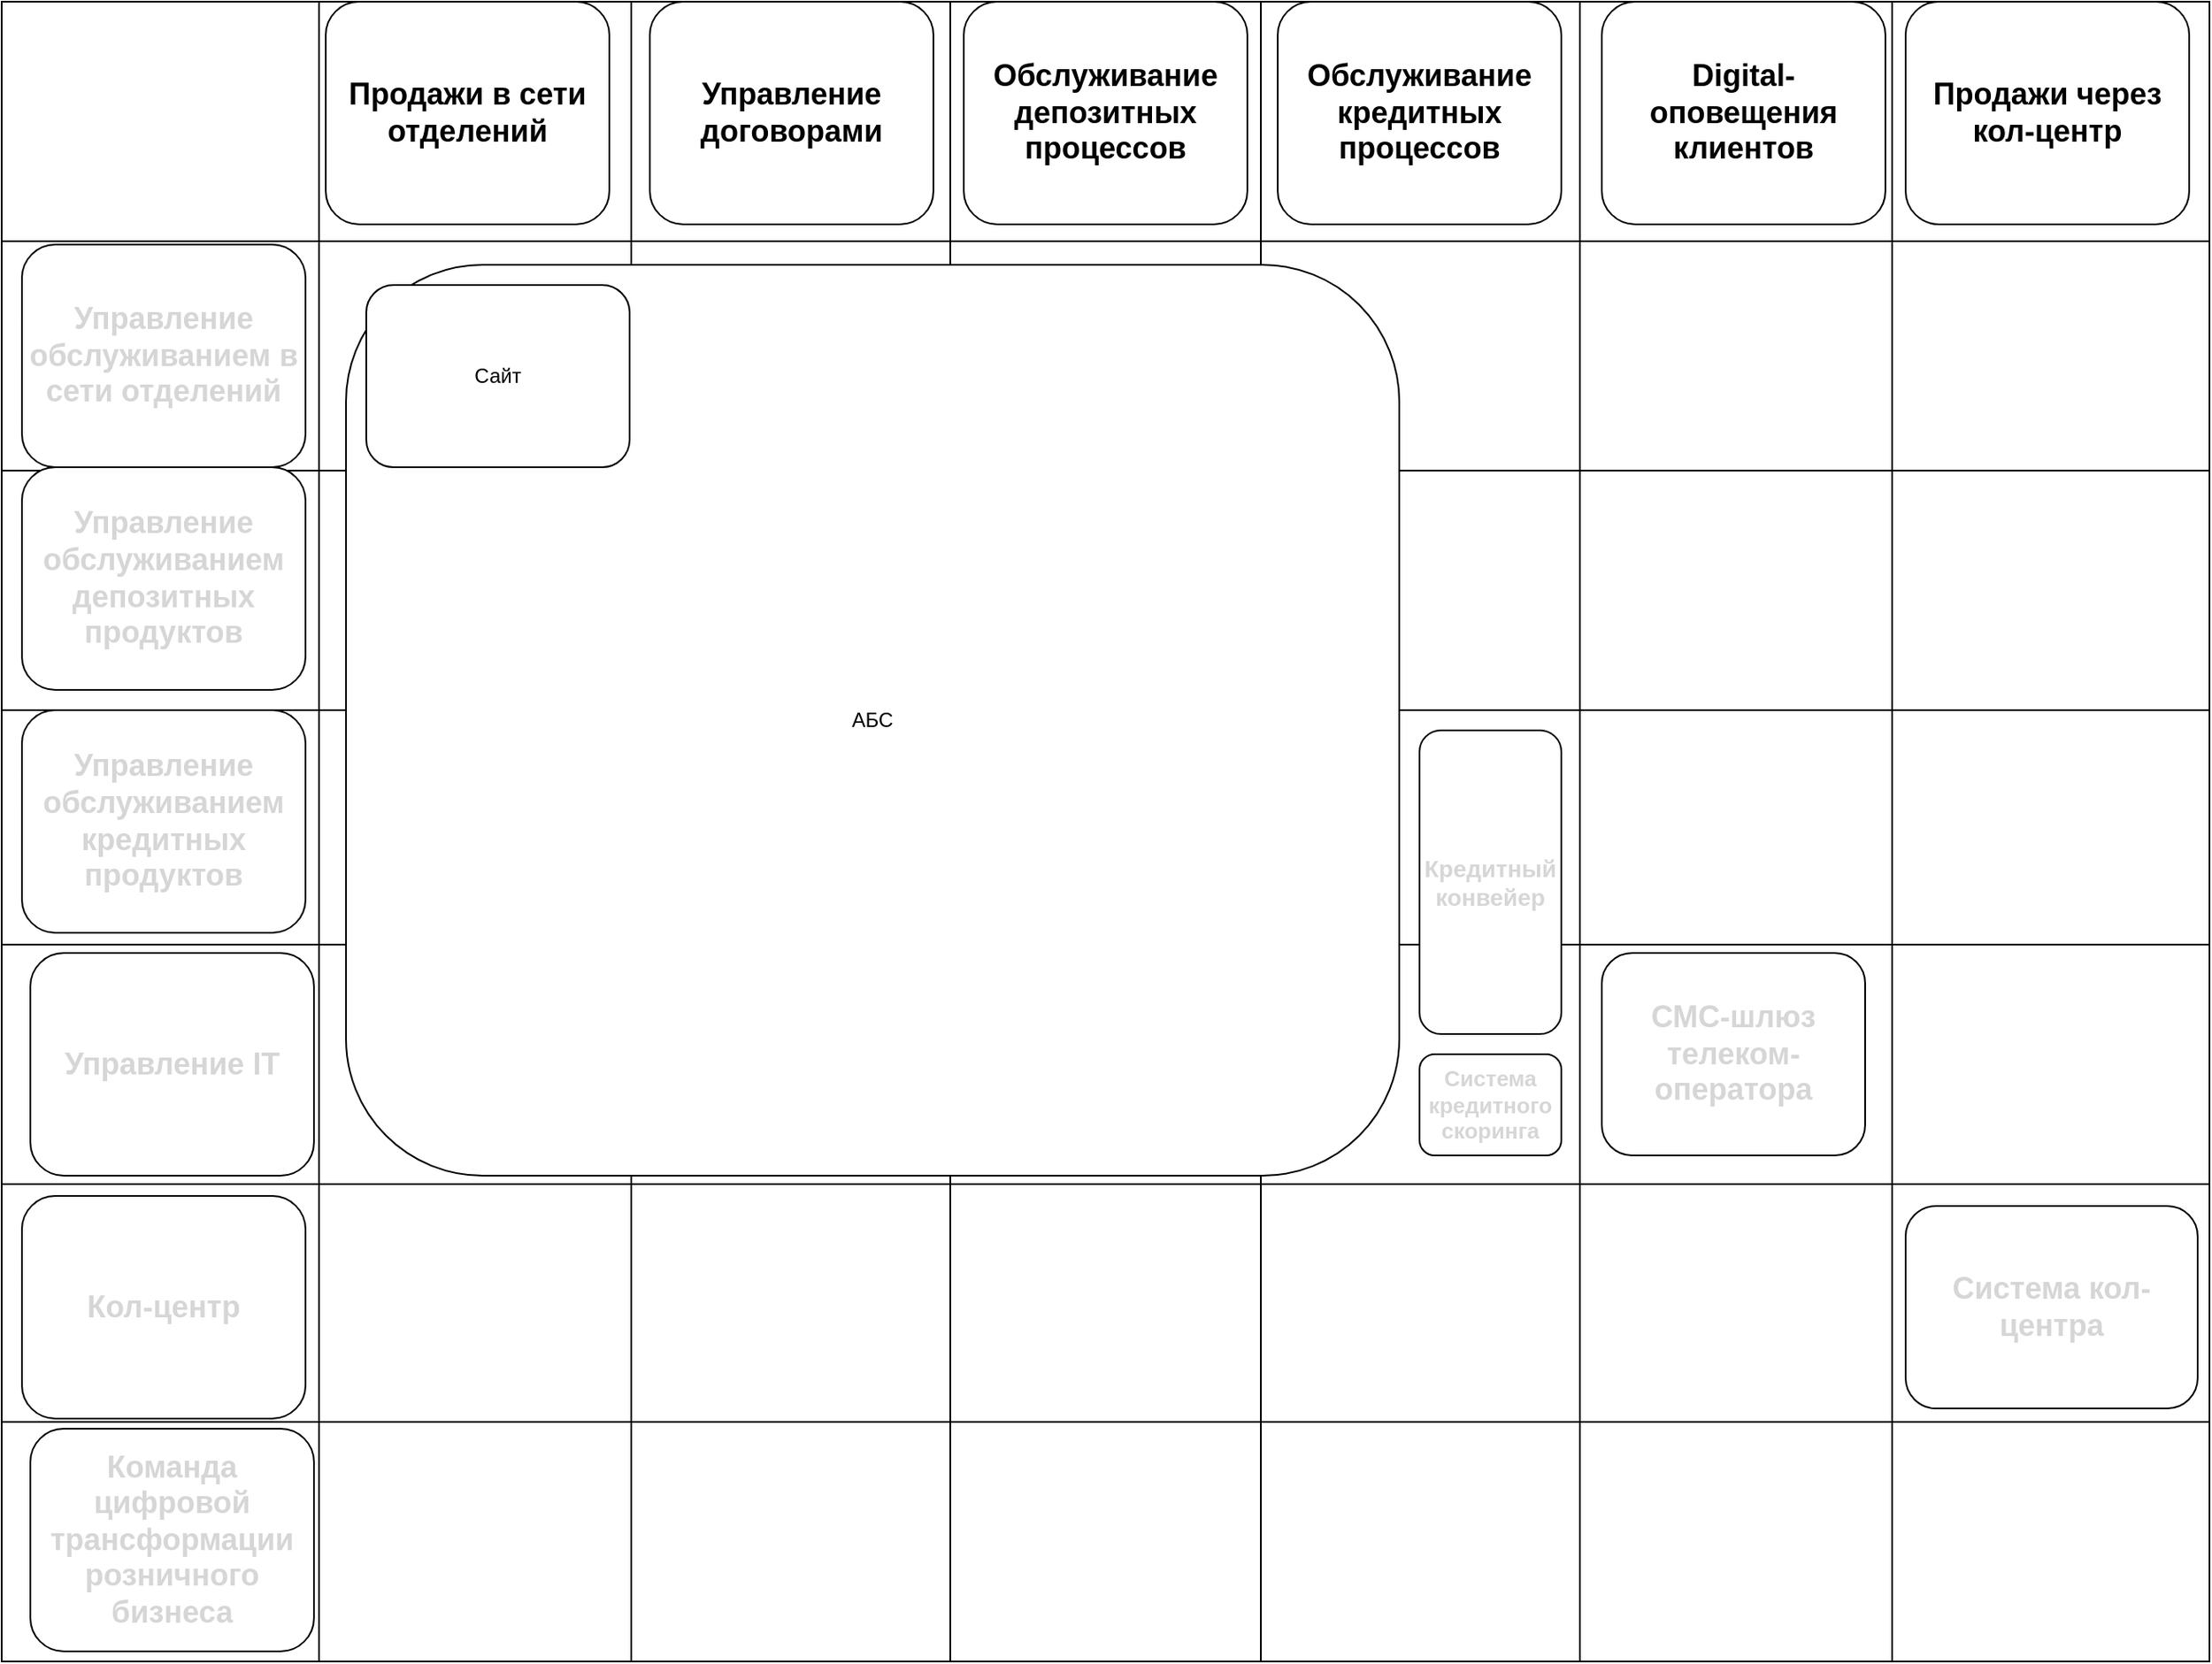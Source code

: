 <mxfile version="27.0.9">
  <diagram name="Страница — 1" id="B2MKDO9CUnCB326qu17s">
    <mxGraphModel dx="1454" dy="1110" grid="1" gridSize="12" guides="1" tooltips="1" connect="1" arrows="1" fold="1" page="1" pageScale="1" pageWidth="827" pageHeight="1169" math="0" shadow="0">
      <root>
        <mxCell id="0" />
        <mxCell id="1" parent="0" />
        <mxCell id="9mhnp1AhuLls0O__1OlM-44" value="" style="shape=table;startSize=0;container=1;collapsible=0;childLayout=tableLayout;fontSize=18;" vertex="1" parent="1">
          <mxGeometry x="60" y="84" width="1308" height="984" as="geometry" />
        </mxCell>
        <mxCell id="9mhnp1AhuLls0O__1OlM-45" value="" style="shape=tableRow;horizontal=0;startSize=0;swimlaneHead=0;swimlaneBody=0;strokeColor=inherit;top=0;left=0;bottom=0;right=0;collapsible=0;dropTarget=0;fillColor=none;points=[[0,0.5],[1,0.5]];portConstraint=eastwest;fontSize=15;" vertex="1" parent="9mhnp1AhuLls0O__1OlM-44">
          <mxGeometry width="1308" height="142" as="geometry" />
        </mxCell>
        <mxCell id="9mhnp1AhuLls0O__1OlM-46" value="" style="shape=partialRectangle;html=1;whiteSpace=wrap;connectable=0;strokeColor=inherit;overflow=hidden;fillColor=none;top=0;left=0;bottom=0;right=0;pointerEvents=1;" vertex="1" parent="9mhnp1AhuLls0O__1OlM-45">
          <mxGeometry width="188" height="142" as="geometry">
            <mxRectangle width="188" height="142" as="alternateBounds" />
          </mxGeometry>
        </mxCell>
        <mxCell id="9mhnp1AhuLls0O__1OlM-47" value="" style="shape=partialRectangle;html=1;whiteSpace=wrap;connectable=0;strokeColor=inherit;overflow=hidden;fillColor=none;top=0;left=0;bottom=0;right=0;pointerEvents=1;fontSize=18;fontStyle=1" vertex="1" parent="9mhnp1AhuLls0O__1OlM-45">
          <mxGeometry x="188" width="185" height="142" as="geometry">
            <mxRectangle width="185" height="142" as="alternateBounds" />
          </mxGeometry>
        </mxCell>
        <mxCell id="9mhnp1AhuLls0O__1OlM-48" value="" style="shape=partialRectangle;html=1;whiteSpace=wrap;connectable=0;strokeColor=inherit;overflow=hidden;fillColor=none;top=0;left=0;bottom=0;right=0;pointerEvents=1;fontSize=18;fontStyle=1" vertex="1" parent="9mhnp1AhuLls0O__1OlM-45">
          <mxGeometry x="373" width="189" height="142" as="geometry">
            <mxRectangle width="189" height="142" as="alternateBounds" />
          </mxGeometry>
        </mxCell>
        <mxCell id="9mhnp1AhuLls0O__1OlM-49" value="" style="shape=partialRectangle;html=1;whiteSpace=wrap;connectable=0;strokeColor=inherit;overflow=hidden;fillColor=none;top=0;left=0;bottom=0;right=0;pointerEvents=1;fontSize=18;fontStyle=1" vertex="1" parent="9mhnp1AhuLls0O__1OlM-45">
          <mxGeometry x="562" width="184" height="142" as="geometry">
            <mxRectangle width="184" height="142" as="alternateBounds" />
          </mxGeometry>
        </mxCell>
        <mxCell id="9mhnp1AhuLls0O__1OlM-50" value="" style="shape=partialRectangle;html=1;whiteSpace=wrap;connectable=0;strokeColor=inherit;overflow=hidden;fillColor=none;top=0;left=0;bottom=0;right=0;pointerEvents=1;fontSize=18;fontStyle=1" vertex="1" parent="9mhnp1AhuLls0O__1OlM-45">
          <mxGeometry x="746" width="189" height="142" as="geometry">
            <mxRectangle width="189" height="142" as="alternateBounds" />
          </mxGeometry>
        </mxCell>
        <mxCell id="9mhnp1AhuLls0O__1OlM-51" value="" style="shape=partialRectangle;html=1;whiteSpace=wrap;connectable=0;strokeColor=inherit;overflow=hidden;fillColor=none;top=0;left=0;bottom=0;right=0;pointerEvents=1;fontSize=18;fontStyle=1" vertex="1" parent="9mhnp1AhuLls0O__1OlM-45">
          <mxGeometry x="935" width="185" height="142" as="geometry">
            <mxRectangle width="185" height="142" as="alternateBounds" />
          </mxGeometry>
        </mxCell>
        <mxCell id="9mhnp1AhuLls0O__1OlM-52" value="" style="shape=partialRectangle;html=1;whiteSpace=wrap;connectable=0;strokeColor=inherit;overflow=hidden;fillColor=none;top=0;left=0;bottom=0;right=0;pointerEvents=1;fontSize=18;fontStyle=1" vertex="1" parent="9mhnp1AhuLls0O__1OlM-45">
          <mxGeometry x="1120" width="188" height="142" as="geometry">
            <mxRectangle width="188" height="142" as="alternateBounds" />
          </mxGeometry>
        </mxCell>
        <mxCell id="9mhnp1AhuLls0O__1OlM-53" value="" style="shape=tableRow;horizontal=0;startSize=0;swimlaneHead=0;swimlaneBody=0;strokeColor=inherit;top=0;left=0;bottom=0;right=0;collapsible=0;dropTarget=0;fillColor=none;points=[[0,0.5],[1,0.5]];portConstraint=eastwest;" vertex="1" parent="9mhnp1AhuLls0O__1OlM-44">
          <mxGeometry y="142" width="1308" height="136" as="geometry" />
        </mxCell>
        <mxCell id="9mhnp1AhuLls0O__1OlM-54" value="" style="shape=partialRectangle;html=1;whiteSpace=wrap;connectable=0;strokeColor=inherit;overflow=hidden;fillColor=none;top=0;left=0;bottom=0;right=0;pointerEvents=1;" vertex="1" parent="9mhnp1AhuLls0O__1OlM-53">
          <mxGeometry width="188" height="136" as="geometry">
            <mxRectangle width="188" height="136" as="alternateBounds" />
          </mxGeometry>
        </mxCell>
        <mxCell id="9mhnp1AhuLls0O__1OlM-55" value="" style="shape=partialRectangle;html=1;whiteSpace=wrap;connectable=0;strokeColor=inherit;overflow=hidden;fillColor=none;top=0;left=0;bottom=0;right=0;pointerEvents=1;" vertex="1" parent="9mhnp1AhuLls0O__1OlM-53">
          <mxGeometry x="188" width="185" height="136" as="geometry">
            <mxRectangle width="185" height="136" as="alternateBounds" />
          </mxGeometry>
        </mxCell>
        <mxCell id="9mhnp1AhuLls0O__1OlM-56" value="" style="shape=partialRectangle;html=1;whiteSpace=wrap;connectable=0;strokeColor=inherit;overflow=hidden;fillColor=none;top=0;left=0;bottom=0;right=0;pointerEvents=1;" vertex="1" parent="9mhnp1AhuLls0O__1OlM-53">
          <mxGeometry x="373" width="189" height="136" as="geometry">
            <mxRectangle width="189" height="136" as="alternateBounds" />
          </mxGeometry>
        </mxCell>
        <mxCell id="9mhnp1AhuLls0O__1OlM-57" value="" style="shape=partialRectangle;html=1;whiteSpace=wrap;connectable=0;strokeColor=inherit;overflow=hidden;fillColor=none;top=0;left=0;bottom=0;right=0;pointerEvents=1;" vertex="1" parent="9mhnp1AhuLls0O__1OlM-53">
          <mxGeometry x="562" width="184" height="136" as="geometry">
            <mxRectangle width="184" height="136" as="alternateBounds" />
          </mxGeometry>
        </mxCell>
        <mxCell id="9mhnp1AhuLls0O__1OlM-58" value="" style="shape=partialRectangle;html=1;whiteSpace=wrap;connectable=0;strokeColor=inherit;overflow=hidden;fillColor=none;top=0;left=0;bottom=0;right=0;pointerEvents=1;" vertex="1" parent="9mhnp1AhuLls0O__1OlM-53">
          <mxGeometry x="746" width="189" height="136" as="geometry">
            <mxRectangle width="189" height="136" as="alternateBounds" />
          </mxGeometry>
        </mxCell>
        <mxCell id="9mhnp1AhuLls0O__1OlM-59" value="" style="shape=partialRectangle;html=1;whiteSpace=wrap;connectable=0;strokeColor=inherit;overflow=hidden;fillColor=none;top=0;left=0;bottom=0;right=0;pointerEvents=1;" vertex="1" parent="9mhnp1AhuLls0O__1OlM-53">
          <mxGeometry x="935" width="185" height="136" as="geometry">
            <mxRectangle width="185" height="136" as="alternateBounds" />
          </mxGeometry>
        </mxCell>
        <mxCell id="9mhnp1AhuLls0O__1OlM-60" value="" style="shape=partialRectangle;html=1;whiteSpace=wrap;connectable=0;strokeColor=inherit;overflow=hidden;fillColor=none;top=0;left=0;bottom=0;right=0;pointerEvents=1;" vertex="1" parent="9mhnp1AhuLls0O__1OlM-53">
          <mxGeometry x="1120" width="188" height="136" as="geometry">
            <mxRectangle width="188" height="136" as="alternateBounds" />
          </mxGeometry>
        </mxCell>
        <mxCell id="9mhnp1AhuLls0O__1OlM-61" value="" style="shape=tableRow;horizontal=0;startSize=0;swimlaneHead=0;swimlaneBody=0;strokeColor=inherit;top=0;left=0;bottom=0;right=0;collapsible=0;dropTarget=0;fillColor=none;points=[[0,0.5],[1,0.5]];portConstraint=eastwest;" vertex="1" parent="9mhnp1AhuLls0O__1OlM-44">
          <mxGeometry y="278" width="1308" height="142" as="geometry" />
        </mxCell>
        <mxCell id="9mhnp1AhuLls0O__1OlM-62" value="" style="shape=partialRectangle;html=1;whiteSpace=wrap;connectable=0;strokeColor=inherit;overflow=hidden;fillColor=none;top=0;left=0;bottom=0;right=0;pointerEvents=1;" vertex="1" parent="9mhnp1AhuLls0O__1OlM-61">
          <mxGeometry width="188" height="142" as="geometry">
            <mxRectangle width="188" height="142" as="alternateBounds" />
          </mxGeometry>
        </mxCell>
        <mxCell id="9mhnp1AhuLls0O__1OlM-63" value="" style="shape=partialRectangle;html=1;whiteSpace=wrap;connectable=0;strokeColor=inherit;overflow=hidden;fillColor=none;top=0;left=0;bottom=0;right=0;pointerEvents=1;" vertex="1" parent="9mhnp1AhuLls0O__1OlM-61">
          <mxGeometry x="188" width="185" height="142" as="geometry">
            <mxRectangle width="185" height="142" as="alternateBounds" />
          </mxGeometry>
        </mxCell>
        <mxCell id="9mhnp1AhuLls0O__1OlM-64" value="" style="shape=partialRectangle;html=1;whiteSpace=wrap;connectable=0;strokeColor=inherit;overflow=hidden;fillColor=none;top=0;left=0;bottom=0;right=0;pointerEvents=1;" vertex="1" parent="9mhnp1AhuLls0O__1OlM-61">
          <mxGeometry x="373" width="189" height="142" as="geometry">
            <mxRectangle width="189" height="142" as="alternateBounds" />
          </mxGeometry>
        </mxCell>
        <mxCell id="9mhnp1AhuLls0O__1OlM-65" value="" style="shape=partialRectangle;html=1;whiteSpace=wrap;connectable=0;strokeColor=inherit;overflow=hidden;fillColor=none;top=0;left=0;bottom=0;right=0;pointerEvents=1;" vertex="1" parent="9mhnp1AhuLls0O__1OlM-61">
          <mxGeometry x="562" width="184" height="142" as="geometry">
            <mxRectangle width="184" height="142" as="alternateBounds" />
          </mxGeometry>
        </mxCell>
        <mxCell id="9mhnp1AhuLls0O__1OlM-66" value="" style="shape=partialRectangle;html=1;whiteSpace=wrap;connectable=0;strokeColor=inherit;overflow=hidden;fillColor=none;top=0;left=0;bottom=0;right=0;pointerEvents=1;" vertex="1" parent="9mhnp1AhuLls0O__1OlM-61">
          <mxGeometry x="746" width="189" height="142" as="geometry">
            <mxRectangle width="189" height="142" as="alternateBounds" />
          </mxGeometry>
        </mxCell>
        <mxCell id="9mhnp1AhuLls0O__1OlM-67" value="" style="shape=partialRectangle;html=1;whiteSpace=wrap;connectable=0;strokeColor=inherit;overflow=hidden;fillColor=none;top=0;left=0;bottom=0;right=0;pointerEvents=1;" vertex="1" parent="9mhnp1AhuLls0O__1OlM-61">
          <mxGeometry x="935" width="185" height="142" as="geometry">
            <mxRectangle width="185" height="142" as="alternateBounds" />
          </mxGeometry>
        </mxCell>
        <mxCell id="9mhnp1AhuLls0O__1OlM-68" value="" style="shape=partialRectangle;html=1;whiteSpace=wrap;connectable=0;strokeColor=inherit;overflow=hidden;fillColor=none;top=0;left=0;bottom=0;right=0;pointerEvents=1;" vertex="1" parent="9mhnp1AhuLls0O__1OlM-61">
          <mxGeometry x="1120" width="188" height="142" as="geometry">
            <mxRectangle width="188" height="142" as="alternateBounds" />
          </mxGeometry>
        </mxCell>
        <mxCell id="9mhnp1AhuLls0O__1OlM-69" value="" style="shape=tableRow;horizontal=0;startSize=0;swimlaneHead=0;swimlaneBody=0;strokeColor=inherit;top=0;left=0;bottom=0;right=0;collapsible=0;dropTarget=0;fillColor=none;points=[[0,0.5],[1,0.5]];portConstraint=eastwest;" vertex="1" parent="9mhnp1AhuLls0O__1OlM-44">
          <mxGeometry y="420" width="1308" height="139" as="geometry" />
        </mxCell>
        <mxCell id="9mhnp1AhuLls0O__1OlM-70" value="" style="shape=partialRectangle;html=1;whiteSpace=wrap;connectable=0;strokeColor=inherit;overflow=hidden;fillColor=none;top=0;left=0;bottom=0;right=0;pointerEvents=1;" vertex="1" parent="9mhnp1AhuLls0O__1OlM-69">
          <mxGeometry width="188" height="139" as="geometry">
            <mxRectangle width="188" height="139" as="alternateBounds" />
          </mxGeometry>
        </mxCell>
        <mxCell id="9mhnp1AhuLls0O__1OlM-71" value="" style="shape=partialRectangle;html=1;whiteSpace=wrap;connectable=0;strokeColor=inherit;overflow=hidden;fillColor=none;top=0;left=0;bottom=0;right=0;pointerEvents=1;" vertex="1" parent="9mhnp1AhuLls0O__1OlM-69">
          <mxGeometry x="188" width="185" height="139" as="geometry">
            <mxRectangle width="185" height="139" as="alternateBounds" />
          </mxGeometry>
        </mxCell>
        <mxCell id="9mhnp1AhuLls0O__1OlM-72" value="" style="shape=partialRectangle;html=1;whiteSpace=wrap;connectable=0;strokeColor=inherit;overflow=hidden;fillColor=none;top=0;left=0;bottom=0;right=0;pointerEvents=1;" vertex="1" parent="9mhnp1AhuLls0O__1OlM-69">
          <mxGeometry x="373" width="189" height="139" as="geometry">
            <mxRectangle width="189" height="139" as="alternateBounds" />
          </mxGeometry>
        </mxCell>
        <mxCell id="9mhnp1AhuLls0O__1OlM-73" value="" style="shape=partialRectangle;html=1;whiteSpace=wrap;connectable=0;strokeColor=inherit;overflow=hidden;fillColor=none;top=0;left=0;bottom=0;right=0;pointerEvents=1;" vertex="1" parent="9mhnp1AhuLls0O__1OlM-69">
          <mxGeometry x="562" width="184" height="139" as="geometry">
            <mxRectangle width="184" height="139" as="alternateBounds" />
          </mxGeometry>
        </mxCell>
        <mxCell id="9mhnp1AhuLls0O__1OlM-74" value="" style="shape=partialRectangle;html=1;whiteSpace=wrap;connectable=0;strokeColor=inherit;overflow=hidden;fillColor=none;top=0;left=0;bottom=0;right=0;pointerEvents=1;" vertex="1" parent="9mhnp1AhuLls0O__1OlM-69">
          <mxGeometry x="746" width="189" height="139" as="geometry">
            <mxRectangle width="189" height="139" as="alternateBounds" />
          </mxGeometry>
        </mxCell>
        <mxCell id="9mhnp1AhuLls0O__1OlM-75" value="" style="shape=partialRectangle;html=1;whiteSpace=wrap;connectable=0;strokeColor=inherit;overflow=hidden;fillColor=none;top=0;left=0;bottom=0;right=0;pointerEvents=1;" vertex="1" parent="9mhnp1AhuLls0O__1OlM-69">
          <mxGeometry x="935" width="185" height="139" as="geometry">
            <mxRectangle width="185" height="139" as="alternateBounds" />
          </mxGeometry>
        </mxCell>
        <mxCell id="9mhnp1AhuLls0O__1OlM-76" value="" style="shape=partialRectangle;html=1;whiteSpace=wrap;connectable=0;strokeColor=inherit;overflow=hidden;fillColor=none;top=0;left=0;bottom=0;right=0;pointerEvents=1;" vertex="1" parent="9mhnp1AhuLls0O__1OlM-69">
          <mxGeometry x="1120" width="188" height="139" as="geometry">
            <mxRectangle width="188" height="139" as="alternateBounds" />
          </mxGeometry>
        </mxCell>
        <mxCell id="9mhnp1AhuLls0O__1OlM-77" value="" style="shape=tableRow;horizontal=0;startSize=0;swimlaneHead=0;swimlaneBody=0;strokeColor=inherit;top=0;left=0;bottom=0;right=0;collapsible=0;dropTarget=0;fillColor=none;points=[[0,0.5],[1,0.5]];portConstraint=eastwest;" vertex="1" parent="9mhnp1AhuLls0O__1OlM-44">
          <mxGeometry y="559" width="1308" height="142" as="geometry" />
        </mxCell>
        <mxCell id="9mhnp1AhuLls0O__1OlM-78" value="" style="shape=partialRectangle;html=1;whiteSpace=wrap;connectable=0;strokeColor=inherit;overflow=hidden;fillColor=none;top=0;left=0;bottom=0;right=0;pointerEvents=1;" vertex="1" parent="9mhnp1AhuLls0O__1OlM-77">
          <mxGeometry width="188" height="142" as="geometry">
            <mxRectangle width="188" height="142" as="alternateBounds" />
          </mxGeometry>
        </mxCell>
        <mxCell id="9mhnp1AhuLls0O__1OlM-79" value="" style="shape=partialRectangle;html=1;whiteSpace=wrap;connectable=0;strokeColor=inherit;overflow=hidden;fillColor=none;top=0;left=0;bottom=0;right=0;pointerEvents=1;" vertex="1" parent="9mhnp1AhuLls0O__1OlM-77">
          <mxGeometry x="188" width="185" height="142" as="geometry">
            <mxRectangle width="185" height="142" as="alternateBounds" />
          </mxGeometry>
        </mxCell>
        <mxCell id="9mhnp1AhuLls0O__1OlM-80" value="" style="shape=partialRectangle;html=1;whiteSpace=wrap;connectable=0;strokeColor=inherit;overflow=hidden;fillColor=none;top=0;left=0;bottom=0;right=0;pointerEvents=1;" vertex="1" parent="9mhnp1AhuLls0O__1OlM-77">
          <mxGeometry x="373" width="189" height="142" as="geometry">
            <mxRectangle width="189" height="142" as="alternateBounds" />
          </mxGeometry>
        </mxCell>
        <mxCell id="9mhnp1AhuLls0O__1OlM-81" value="" style="shape=partialRectangle;html=1;whiteSpace=wrap;connectable=0;strokeColor=inherit;overflow=hidden;fillColor=none;top=0;left=0;bottom=0;right=0;pointerEvents=1;" vertex="1" parent="9mhnp1AhuLls0O__1OlM-77">
          <mxGeometry x="562" width="184" height="142" as="geometry">
            <mxRectangle width="184" height="142" as="alternateBounds" />
          </mxGeometry>
        </mxCell>
        <mxCell id="9mhnp1AhuLls0O__1OlM-82" value="" style="shape=partialRectangle;html=1;whiteSpace=wrap;connectable=0;strokeColor=inherit;overflow=hidden;fillColor=none;top=0;left=0;bottom=0;right=0;pointerEvents=1;" vertex="1" parent="9mhnp1AhuLls0O__1OlM-77">
          <mxGeometry x="746" width="189" height="142" as="geometry">
            <mxRectangle width="189" height="142" as="alternateBounds" />
          </mxGeometry>
        </mxCell>
        <mxCell id="9mhnp1AhuLls0O__1OlM-83" value="" style="shape=partialRectangle;html=1;whiteSpace=wrap;connectable=0;strokeColor=inherit;overflow=hidden;fillColor=none;top=0;left=0;bottom=0;right=0;pointerEvents=1;" vertex="1" parent="9mhnp1AhuLls0O__1OlM-77">
          <mxGeometry x="935" width="185" height="142" as="geometry">
            <mxRectangle width="185" height="142" as="alternateBounds" />
          </mxGeometry>
        </mxCell>
        <mxCell id="9mhnp1AhuLls0O__1OlM-84" value="" style="shape=partialRectangle;html=1;whiteSpace=wrap;connectable=0;strokeColor=inherit;overflow=hidden;fillColor=none;top=0;left=0;bottom=0;right=0;pointerEvents=1;" vertex="1" parent="9mhnp1AhuLls0O__1OlM-77">
          <mxGeometry x="1120" width="188" height="142" as="geometry">
            <mxRectangle width="188" height="142" as="alternateBounds" />
          </mxGeometry>
        </mxCell>
        <mxCell id="9mhnp1AhuLls0O__1OlM-85" value="" style="shape=tableRow;horizontal=0;startSize=0;swimlaneHead=0;swimlaneBody=0;strokeColor=inherit;top=0;left=0;bottom=0;right=0;collapsible=0;dropTarget=0;fillColor=none;points=[[0,0.5],[1,0.5]];portConstraint=eastwest;" vertex="1" parent="9mhnp1AhuLls0O__1OlM-44">
          <mxGeometry y="701" width="1308" height="141" as="geometry" />
        </mxCell>
        <mxCell id="9mhnp1AhuLls0O__1OlM-86" value="" style="shape=partialRectangle;html=1;whiteSpace=wrap;connectable=0;strokeColor=inherit;overflow=hidden;fillColor=none;top=0;left=0;bottom=0;right=0;pointerEvents=1;" vertex="1" parent="9mhnp1AhuLls0O__1OlM-85">
          <mxGeometry width="188" height="141" as="geometry">
            <mxRectangle width="188" height="141" as="alternateBounds" />
          </mxGeometry>
        </mxCell>
        <mxCell id="9mhnp1AhuLls0O__1OlM-87" value="" style="shape=partialRectangle;html=1;whiteSpace=wrap;connectable=0;strokeColor=inherit;overflow=hidden;fillColor=none;top=0;left=0;bottom=0;right=0;pointerEvents=1;" vertex="1" parent="9mhnp1AhuLls0O__1OlM-85">
          <mxGeometry x="188" width="185" height="141" as="geometry">
            <mxRectangle width="185" height="141" as="alternateBounds" />
          </mxGeometry>
        </mxCell>
        <mxCell id="9mhnp1AhuLls0O__1OlM-88" value="" style="shape=partialRectangle;html=1;whiteSpace=wrap;connectable=0;strokeColor=inherit;overflow=hidden;fillColor=none;top=0;left=0;bottom=0;right=0;pointerEvents=1;" vertex="1" parent="9mhnp1AhuLls0O__1OlM-85">
          <mxGeometry x="373" width="189" height="141" as="geometry">
            <mxRectangle width="189" height="141" as="alternateBounds" />
          </mxGeometry>
        </mxCell>
        <mxCell id="9mhnp1AhuLls0O__1OlM-89" value="" style="shape=partialRectangle;html=1;whiteSpace=wrap;connectable=0;strokeColor=inherit;overflow=hidden;fillColor=none;top=0;left=0;bottom=0;right=0;pointerEvents=1;" vertex="1" parent="9mhnp1AhuLls0O__1OlM-85">
          <mxGeometry x="562" width="184" height="141" as="geometry">
            <mxRectangle width="184" height="141" as="alternateBounds" />
          </mxGeometry>
        </mxCell>
        <mxCell id="9mhnp1AhuLls0O__1OlM-90" value="" style="shape=partialRectangle;html=1;whiteSpace=wrap;connectable=0;strokeColor=inherit;overflow=hidden;fillColor=none;top=0;left=0;bottom=0;right=0;pointerEvents=1;" vertex="1" parent="9mhnp1AhuLls0O__1OlM-85">
          <mxGeometry x="746" width="189" height="141" as="geometry">
            <mxRectangle width="189" height="141" as="alternateBounds" />
          </mxGeometry>
        </mxCell>
        <mxCell id="9mhnp1AhuLls0O__1OlM-91" value="" style="shape=partialRectangle;html=1;whiteSpace=wrap;connectable=0;strokeColor=inherit;overflow=hidden;fillColor=none;top=0;left=0;bottom=0;right=0;pointerEvents=1;" vertex="1" parent="9mhnp1AhuLls0O__1OlM-85">
          <mxGeometry x="935" width="185" height="141" as="geometry">
            <mxRectangle width="185" height="141" as="alternateBounds" />
          </mxGeometry>
        </mxCell>
        <mxCell id="9mhnp1AhuLls0O__1OlM-92" value="" style="shape=partialRectangle;html=1;whiteSpace=wrap;connectable=0;strokeColor=inherit;overflow=hidden;fillColor=none;top=0;left=0;bottom=0;right=0;pointerEvents=1;" vertex="1" parent="9mhnp1AhuLls0O__1OlM-85">
          <mxGeometry x="1120" width="188" height="141" as="geometry">
            <mxRectangle width="188" height="141" as="alternateBounds" />
          </mxGeometry>
        </mxCell>
        <mxCell id="9mhnp1AhuLls0O__1OlM-93" value="" style="shape=tableRow;horizontal=0;startSize=0;swimlaneHead=0;swimlaneBody=0;strokeColor=inherit;top=0;left=0;bottom=0;right=0;collapsible=0;dropTarget=0;fillColor=none;points=[[0,0.5],[1,0.5]];portConstraint=eastwest;" vertex="1" parent="9mhnp1AhuLls0O__1OlM-44">
          <mxGeometry y="842" width="1308" height="142" as="geometry" />
        </mxCell>
        <mxCell id="9mhnp1AhuLls0O__1OlM-94" value="" style="shape=partialRectangle;html=1;whiteSpace=wrap;connectable=0;strokeColor=inherit;overflow=hidden;fillColor=none;top=0;left=0;bottom=0;right=0;pointerEvents=1;" vertex="1" parent="9mhnp1AhuLls0O__1OlM-93">
          <mxGeometry width="188" height="142" as="geometry">
            <mxRectangle width="188" height="142" as="alternateBounds" />
          </mxGeometry>
        </mxCell>
        <mxCell id="9mhnp1AhuLls0O__1OlM-95" value="" style="shape=partialRectangle;html=1;whiteSpace=wrap;connectable=0;strokeColor=inherit;overflow=hidden;fillColor=none;top=0;left=0;bottom=0;right=0;pointerEvents=1;" vertex="1" parent="9mhnp1AhuLls0O__1OlM-93">
          <mxGeometry x="188" width="185" height="142" as="geometry">
            <mxRectangle width="185" height="142" as="alternateBounds" />
          </mxGeometry>
        </mxCell>
        <mxCell id="9mhnp1AhuLls0O__1OlM-96" value="" style="shape=partialRectangle;html=1;whiteSpace=wrap;connectable=0;strokeColor=inherit;overflow=hidden;fillColor=none;top=0;left=0;bottom=0;right=0;pointerEvents=1;" vertex="1" parent="9mhnp1AhuLls0O__1OlM-93">
          <mxGeometry x="373" width="189" height="142" as="geometry">
            <mxRectangle width="189" height="142" as="alternateBounds" />
          </mxGeometry>
        </mxCell>
        <mxCell id="9mhnp1AhuLls0O__1OlM-97" value="" style="shape=partialRectangle;html=1;whiteSpace=wrap;connectable=0;strokeColor=inherit;overflow=hidden;fillColor=none;top=0;left=0;bottom=0;right=0;pointerEvents=1;" vertex="1" parent="9mhnp1AhuLls0O__1OlM-93">
          <mxGeometry x="562" width="184" height="142" as="geometry">
            <mxRectangle width="184" height="142" as="alternateBounds" />
          </mxGeometry>
        </mxCell>
        <mxCell id="9mhnp1AhuLls0O__1OlM-98" value="" style="shape=partialRectangle;html=1;whiteSpace=wrap;connectable=0;strokeColor=inherit;overflow=hidden;fillColor=none;top=0;left=0;bottom=0;right=0;pointerEvents=1;" vertex="1" parent="9mhnp1AhuLls0O__1OlM-93">
          <mxGeometry x="746" width="189" height="142" as="geometry">
            <mxRectangle width="189" height="142" as="alternateBounds" />
          </mxGeometry>
        </mxCell>
        <mxCell id="9mhnp1AhuLls0O__1OlM-99" value="" style="shape=partialRectangle;html=1;whiteSpace=wrap;connectable=0;strokeColor=inherit;overflow=hidden;fillColor=none;top=0;left=0;bottom=0;right=0;pointerEvents=1;" vertex="1" parent="9mhnp1AhuLls0O__1OlM-93">
          <mxGeometry x="935" width="185" height="142" as="geometry">
            <mxRectangle width="185" height="142" as="alternateBounds" />
          </mxGeometry>
        </mxCell>
        <mxCell id="9mhnp1AhuLls0O__1OlM-100" value="" style="shape=partialRectangle;html=1;whiteSpace=wrap;connectable=0;strokeColor=inherit;overflow=hidden;fillColor=none;top=0;left=0;bottom=0;right=0;pointerEvents=1;" vertex="1" parent="9mhnp1AhuLls0O__1OlM-93">
          <mxGeometry x="1120" width="188" height="142" as="geometry">
            <mxRectangle width="188" height="142" as="alternateBounds" />
          </mxGeometry>
        </mxCell>
        <mxCell id="9mhnp1AhuLls0O__1OlM-103" value="АБС" style="rounded=1;whiteSpace=wrap;html=1;" vertex="1" parent="1">
          <mxGeometry x="264" y="240" width="624" height="540" as="geometry" />
        </mxCell>
        <mxCell id="9mhnp1AhuLls0O__1OlM-105" value="&lt;strong style=&quot;white-space-collapse: preserve-breaks; box-sizing: inherit; caret-color: rgb(214, 214, 214); color: rgb(214, 214, 214); font-family: &amp;quot;YS Text&amp;quot;, sans-serif; font-size: 18px; text-align: left;&quot;&gt;Управление обслуживанием в сети отделений&lt;/strong&gt;" style="rounded=1;whiteSpace=wrap;html=1;" vertex="1" parent="1">
          <mxGeometry x="72" y="228" width="168" height="132" as="geometry" />
        </mxCell>
        <mxCell id="9mhnp1AhuLls0O__1OlM-107" value="&lt;strong style=&quot;white-space-collapse: preserve-breaks; box-sizing: inherit; caret-color: rgb(214, 214, 214); color: rgb(214, 214, 214); font-family: &amp;quot;YS Text&amp;quot;, sans-serif; font-size: 18px; text-align: left;&quot;&gt;Управление IT&lt;/strong&gt;" style="rounded=1;whiteSpace=wrap;html=1;" vertex="1" parent="1">
          <mxGeometry x="77" y="648" width="168" height="132" as="geometry" />
        </mxCell>
        <mxCell id="9mhnp1AhuLls0O__1OlM-108" value="&lt;strong style=&quot;white-space-collapse: preserve-breaks; box-sizing: inherit; caret-color: rgb(214, 214, 214); color: rgb(214, 214, 214); font-family: &amp;quot;YS Text&amp;quot;, sans-serif; font-size: 18px; text-align: left;&quot;&gt;Кол-центр&lt;/strong&gt;" style="rounded=1;whiteSpace=wrap;html=1;" vertex="1" parent="1">
          <mxGeometry x="72" y="792" width="168" height="132" as="geometry" />
        </mxCell>
        <mxCell id="9mhnp1AhuLls0O__1OlM-109" value="&lt;strong style=&quot;white-space-collapse: preserve-breaks; box-sizing: inherit; caret-color: rgb(214, 214, 214); color: rgb(214, 214, 214); font-family: &amp;quot;YS Text&amp;quot;, sans-serif; font-size: 18px; text-align: left;&quot;&gt;Управление обслуживанием кредитных продуктов&lt;/strong&gt;" style="rounded=1;whiteSpace=wrap;html=1;" vertex="1" parent="1">
          <mxGeometry x="72" y="504" width="168" height="132" as="geometry" />
        </mxCell>
        <mxCell id="9mhnp1AhuLls0O__1OlM-110" value="&lt;strong style=&quot;white-space-collapse: preserve-breaks; box-sizing: inherit; caret-color: rgb(214, 214, 214); color: rgb(214, 214, 214); font-family: &amp;quot;YS Text&amp;quot;, sans-serif; font-size: 18px; text-align: left;&quot;&gt;Управление обслуживанием депозитных продуктов&lt;/strong&gt;" style="rounded=1;whiteSpace=wrap;html=1;" vertex="1" parent="1">
          <mxGeometry x="72" y="360" width="168" height="132" as="geometry" />
        </mxCell>
        <mxCell id="9mhnp1AhuLls0O__1OlM-111" value="&lt;strong style=&quot;white-space-collapse: preserve-breaks; box-sizing: inherit; caret-color: rgb(214, 214, 214); color: rgb(214, 214, 214); font-family: &amp;quot;YS Text&amp;quot;, sans-serif; font-size: 18px; text-align: left;&quot;&gt;Команда цифровой трансформации розничного бизнеса&lt;/strong&gt;" style="rounded=1;whiteSpace=wrap;html=1;" vertex="1" parent="1">
          <mxGeometry x="77" y="930" width="168" height="132" as="geometry" />
        </mxCell>
        <mxCell id="9mhnp1AhuLls0O__1OlM-112" value="&lt;span style=&quot;font-size: 18px; font-weight: 700;&quot;&gt;Продажи в сети отделений&lt;/span&gt;" style="rounded=1;whiteSpace=wrap;html=1;" vertex="1" parent="1">
          <mxGeometry x="252" y="84" width="168" height="132" as="geometry" />
        </mxCell>
        <mxCell id="9mhnp1AhuLls0O__1OlM-113" value="&lt;span style=&quot;font-size: 18px; font-weight: 700;&quot;&gt;Продажи через кол-центр&lt;/span&gt;" style="rounded=1;whiteSpace=wrap;html=1;" vertex="1" parent="1">
          <mxGeometry x="1188" y="84" width="168" height="132" as="geometry" />
        </mxCell>
        <mxCell id="9mhnp1AhuLls0O__1OlM-114" value="&lt;span style=&quot;font-size: 18px; font-weight: 700;&quot;&gt;Управление договорами&lt;/span&gt;" style="rounded=1;whiteSpace=wrap;html=1;" vertex="1" parent="1">
          <mxGeometry x="444" y="84" width="168" height="132" as="geometry" />
        </mxCell>
        <mxCell id="9mhnp1AhuLls0O__1OlM-115" value="&lt;span style=&quot;font-size: 18px; font-weight: 700;&quot;&gt;Обслуживание кредитных процессов&lt;/span&gt;" style="rounded=1;whiteSpace=wrap;html=1;" vertex="1" parent="1">
          <mxGeometry x="816" y="84" width="168" height="132" as="geometry" />
        </mxCell>
        <mxCell id="9mhnp1AhuLls0O__1OlM-116" value="&lt;span style=&quot;font-size: 18px; font-weight: 700;&quot;&gt;Обслуживание депозитных процессов&lt;/span&gt;" style="rounded=1;whiteSpace=wrap;html=1;" vertex="1" parent="1">
          <mxGeometry x="630" y="84" width="168" height="132" as="geometry" />
        </mxCell>
        <mxCell id="9mhnp1AhuLls0O__1OlM-117" value="&lt;span style=&quot;font-size: 18px; font-weight: 700;&quot;&gt;Digital-оповещения клиентов&lt;/span&gt;" style="rounded=1;whiteSpace=wrap;html=1;" vertex="1" parent="1">
          <mxGeometry x="1008" y="84" width="168" height="132" as="geometry" />
        </mxCell>
        <mxCell id="9mhnp1AhuLls0O__1OlM-118" value="&lt;strong style=&quot;box-sizing: inherit; caret-color: rgb(214, 214, 214); color: rgb(214, 214, 214); font-family: &amp;quot;YS Text&amp;quot;, sans-serif; font-size: 18px; text-align: left; white-space-collapse: preserve-breaks;&quot;&gt;Система кол-центра&lt;/strong&gt;" style="rounded=1;whiteSpace=wrap;html=1;" vertex="1" parent="1">
          <mxGeometry x="1188" y="798" width="173" height="120" as="geometry" />
        </mxCell>
        <mxCell id="9mhnp1AhuLls0O__1OlM-120" value="&lt;strong style=&quot;box-sizing: inherit; caret-color: rgb(214, 214, 214); color: rgb(214, 214, 214); font-family: &amp;quot;YS Text&amp;quot;, sans-serif; font-size: 18px; text-align: left; white-space-collapse: preserve-breaks;&quot;&gt;СМС-шлюз телеком-оператора&lt;/strong&gt;" style="rounded=1;whiteSpace=wrap;html=1;" vertex="1" parent="1">
          <mxGeometry x="1008" y="648" width="156" height="120" as="geometry" />
        </mxCell>
        <mxCell id="9mhnp1AhuLls0O__1OlM-121" value="Сайт" style="rounded=1;whiteSpace=wrap;html=1;" vertex="1" parent="1">
          <mxGeometry x="276" y="252" width="156" height="108" as="geometry" />
        </mxCell>
        <mxCell id="9mhnp1AhuLls0O__1OlM-126" value="&lt;strong style=&quot;box-sizing: inherit; caret-color: rgb(214, 214, 214); color: rgb(214, 214, 214); font-family: &amp;quot;YS Text&amp;quot;, sans-serif; text-align: left; white-space-collapse: preserve-breaks;&quot;&gt;&lt;font style=&quot;font-size: 14px;&quot;&gt;Кредитный конвейер&lt;/font&gt;&lt;/strong&gt;" style="rounded=1;whiteSpace=wrap;html=1;" vertex="1" parent="1">
          <mxGeometry x="900" y="516" width="84" height="180" as="geometry" />
        </mxCell>
        <mxCell id="9mhnp1AhuLls0O__1OlM-127" value="&lt;strong style=&quot;box-sizing: inherit; caret-color: rgb(214, 214, 214); color: rgb(214, 214, 214); font-family: &amp;quot;YS Text&amp;quot;, sans-serif; text-align: left; white-space-collapse: preserve-breaks;&quot;&gt;&lt;font style=&quot;font-size: 13px;&quot;&gt;Система кредитного скоринга&lt;/font&gt;&lt;/strong&gt;" style="rounded=1;whiteSpace=wrap;html=1;" vertex="1" parent="1">
          <mxGeometry x="900" y="708" width="84" height="60" as="geometry" />
        </mxCell>
      </root>
    </mxGraphModel>
  </diagram>
</mxfile>
